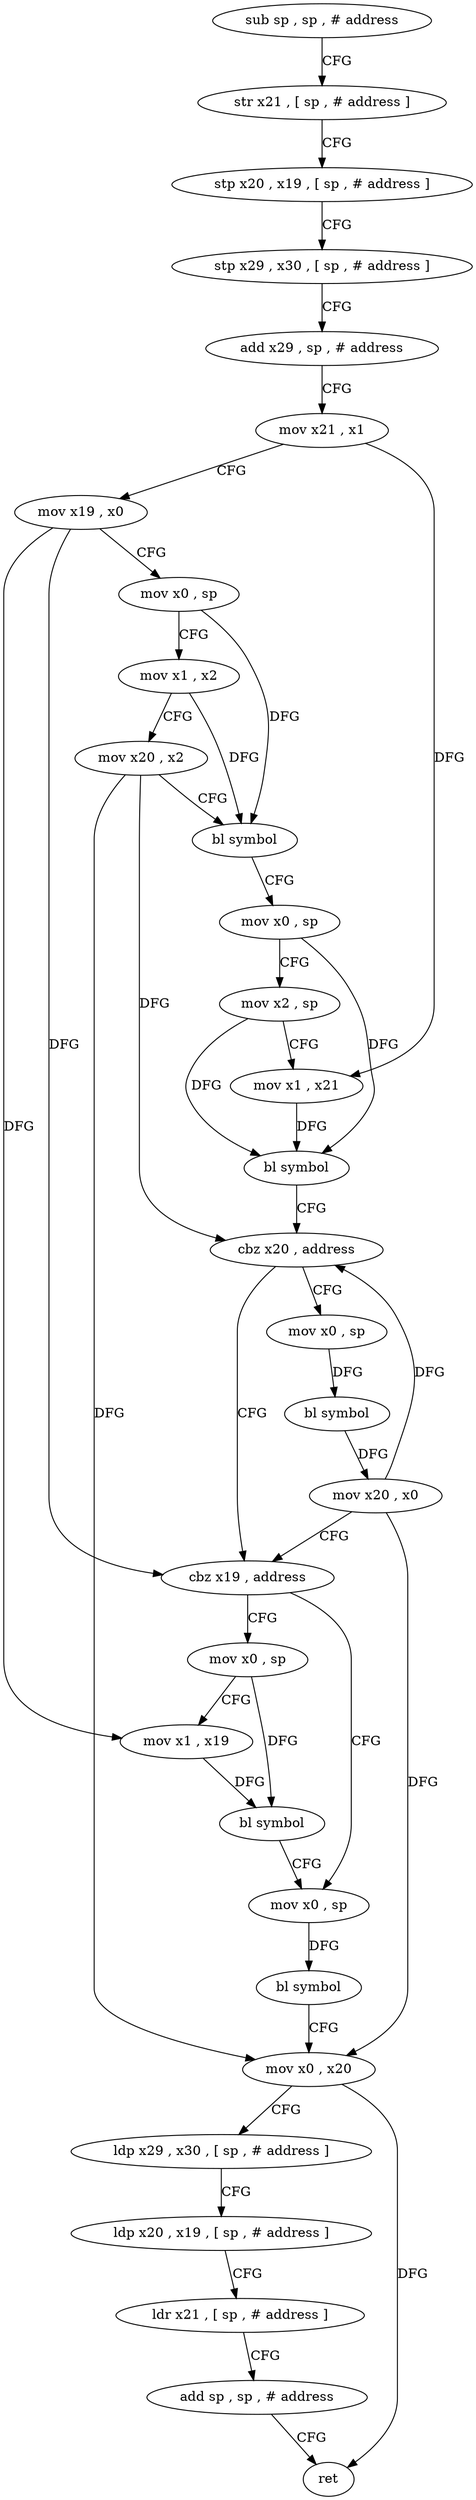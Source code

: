 digraph "func" {
"4228596" [label = "sub sp , sp , # address" ]
"4228600" [label = "str x21 , [ sp , # address ]" ]
"4228604" [label = "stp x20 , x19 , [ sp , # address ]" ]
"4228608" [label = "stp x29 , x30 , [ sp , # address ]" ]
"4228612" [label = "add x29 , sp , # address" ]
"4228616" [label = "mov x21 , x1" ]
"4228620" [label = "mov x19 , x0" ]
"4228624" [label = "mov x0 , sp" ]
"4228628" [label = "mov x1 , x2" ]
"4228632" [label = "mov x20 , x2" ]
"4228636" [label = "bl symbol" ]
"4228640" [label = "mov x0 , sp" ]
"4228644" [label = "mov x2 , sp" ]
"4228648" [label = "mov x1 , x21" ]
"4228652" [label = "bl symbol" ]
"4228656" [label = "cbz x20 , address" ]
"4228672" [label = "cbz x19 , address" ]
"4228660" [label = "mov x0 , sp" ]
"4228688" [label = "mov x0 , sp" ]
"4228676" [label = "mov x0 , sp" ]
"4228664" [label = "bl symbol" ]
"4228668" [label = "mov x20 , x0" ]
"4228692" [label = "bl symbol" ]
"4228696" [label = "mov x0 , x20" ]
"4228700" [label = "ldp x29 , x30 , [ sp , # address ]" ]
"4228704" [label = "ldp x20 , x19 , [ sp , # address ]" ]
"4228708" [label = "ldr x21 , [ sp , # address ]" ]
"4228712" [label = "add sp , sp , # address" ]
"4228716" [label = "ret" ]
"4228680" [label = "mov x1 , x19" ]
"4228684" [label = "bl symbol" ]
"4228596" -> "4228600" [ label = "CFG" ]
"4228600" -> "4228604" [ label = "CFG" ]
"4228604" -> "4228608" [ label = "CFG" ]
"4228608" -> "4228612" [ label = "CFG" ]
"4228612" -> "4228616" [ label = "CFG" ]
"4228616" -> "4228620" [ label = "CFG" ]
"4228616" -> "4228648" [ label = "DFG" ]
"4228620" -> "4228624" [ label = "CFG" ]
"4228620" -> "4228672" [ label = "DFG" ]
"4228620" -> "4228680" [ label = "DFG" ]
"4228624" -> "4228628" [ label = "CFG" ]
"4228624" -> "4228636" [ label = "DFG" ]
"4228628" -> "4228632" [ label = "CFG" ]
"4228628" -> "4228636" [ label = "DFG" ]
"4228632" -> "4228636" [ label = "CFG" ]
"4228632" -> "4228656" [ label = "DFG" ]
"4228632" -> "4228696" [ label = "DFG" ]
"4228636" -> "4228640" [ label = "CFG" ]
"4228640" -> "4228644" [ label = "CFG" ]
"4228640" -> "4228652" [ label = "DFG" ]
"4228644" -> "4228648" [ label = "CFG" ]
"4228644" -> "4228652" [ label = "DFG" ]
"4228648" -> "4228652" [ label = "DFG" ]
"4228652" -> "4228656" [ label = "CFG" ]
"4228656" -> "4228672" [ label = "CFG" ]
"4228656" -> "4228660" [ label = "CFG" ]
"4228672" -> "4228688" [ label = "CFG" ]
"4228672" -> "4228676" [ label = "CFG" ]
"4228660" -> "4228664" [ label = "DFG" ]
"4228688" -> "4228692" [ label = "DFG" ]
"4228676" -> "4228680" [ label = "CFG" ]
"4228676" -> "4228684" [ label = "DFG" ]
"4228664" -> "4228668" [ label = "DFG" ]
"4228668" -> "4228672" [ label = "CFG" ]
"4228668" -> "4228656" [ label = "DFG" ]
"4228668" -> "4228696" [ label = "DFG" ]
"4228692" -> "4228696" [ label = "CFG" ]
"4228696" -> "4228700" [ label = "CFG" ]
"4228696" -> "4228716" [ label = "DFG" ]
"4228700" -> "4228704" [ label = "CFG" ]
"4228704" -> "4228708" [ label = "CFG" ]
"4228708" -> "4228712" [ label = "CFG" ]
"4228712" -> "4228716" [ label = "CFG" ]
"4228680" -> "4228684" [ label = "DFG" ]
"4228684" -> "4228688" [ label = "CFG" ]
}
